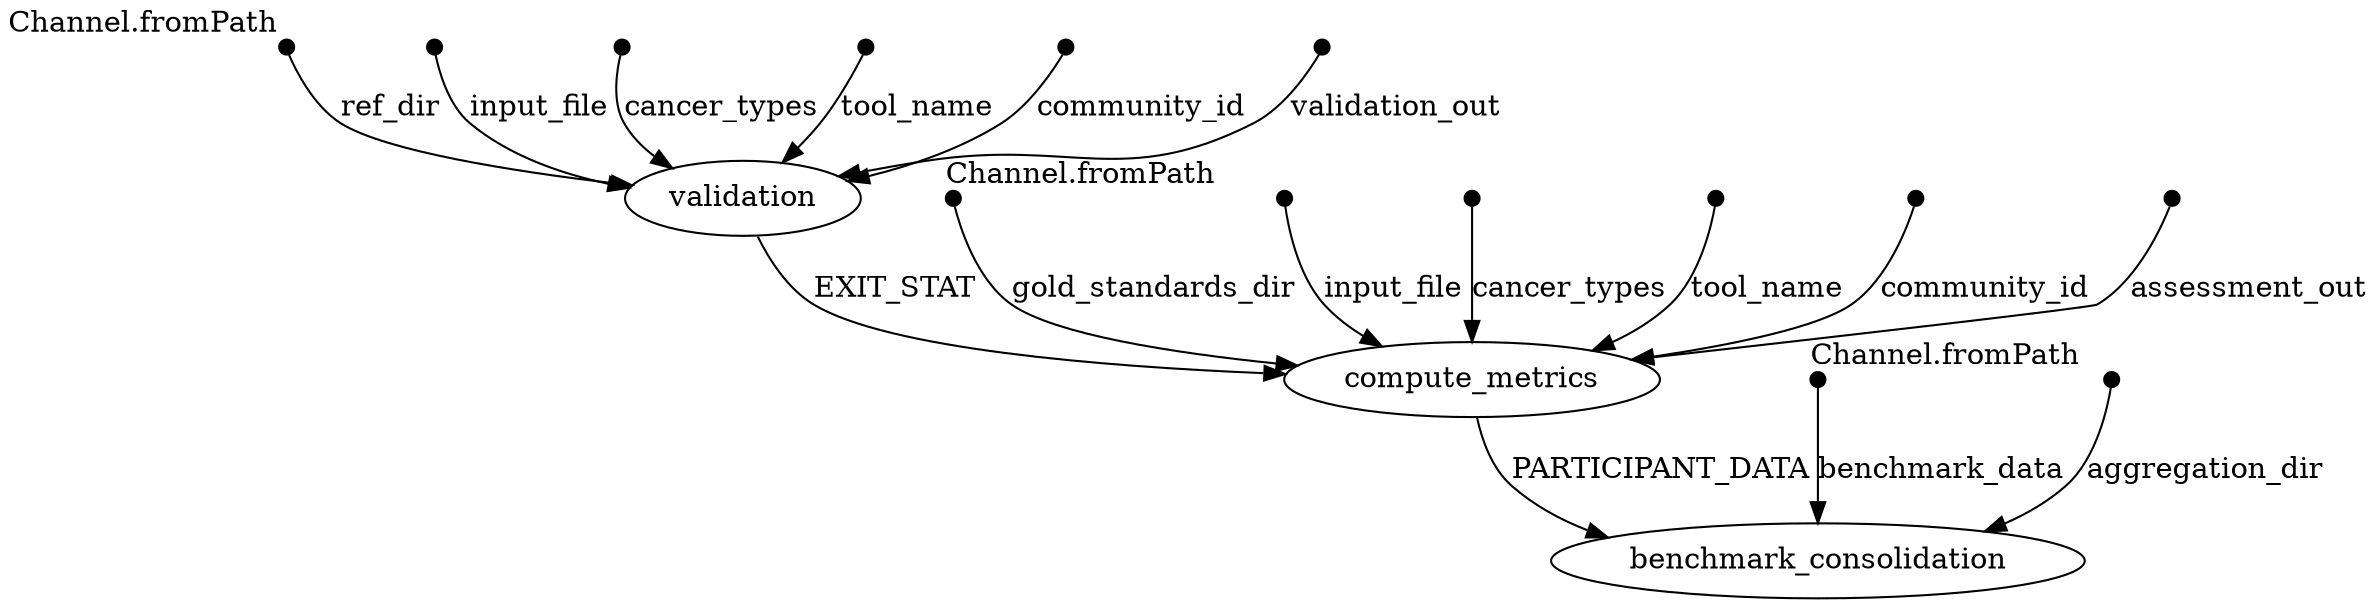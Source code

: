 digraph "DAG" {
p0 [shape=point,label="",fixedsize=true,width=0.1,xlabel="Channel.fromPath"];
p8 [label="validation"];
p0 -> p8 [label="ref_dir"];

p1 [shape=point,label="",fixedsize=true,width=0.1,xlabel="Channel.fromPath"];
p14 [label="compute_metrics"];
p1 -> p14 [label="gold_standards_dir"];

p2 [shape=point,label="",fixedsize=true,width=0.1,xlabel="Channel.fromPath"];
p16 [label="benchmark_consolidation"];
p2 -> p16 [label="benchmark_data"];

p3 [shape=point,label="",fixedsize=true,width=0.1];
p8 [label="validation"];
p3 -> p8 [label="input_file"];

p4 [shape=point,label="",fixedsize=true,width=0.1];
p8 [label="validation"];
p4 -> p8 [label="cancer_types"];

p5 [shape=point,label="",fixedsize=true,width=0.1];
p8 [label="validation"];
p5 -> p8 [label="tool_name"];

p6 [shape=point,label="",fixedsize=true,width=0.1];
p8 [label="validation"];
p6 -> p8 [label="community_id"];

p7 [shape=point,label="",fixedsize=true,width=0.1];
p8 [label="validation"];
p7 -> p8 [label="validation_out"];

p8 [label="validation"];
p14 [label="compute_metrics"];
p8 -> p14 [label="EXIT_STAT"];

p9 [shape=point,label="",fixedsize=true,width=0.1];
p14 [label="compute_metrics"];
p9 -> p14 [label="input_file"];

p10 [shape=point,label="",fixedsize=true,width=0.1];
p14 [label="compute_metrics"];
p10 -> p14 [label="cancer_types"];

p11 [shape=point,label="",fixedsize=true,width=0.1];
p14 [label="compute_metrics"];
p11 -> p14 [label="tool_name"];

p12 [shape=point,label="",fixedsize=true,width=0.1];
p14 [label="compute_metrics"];
p12 -> p14 [label="community_id"];

p13 [shape=point,label="",fixedsize=true,width=0.1];
p14 [label="compute_metrics"];
p13 -> p14 [label="assessment_out"];

p14 [label="compute_metrics"];
p16 [label="benchmark_consolidation"];
p14 -> p16 [label="PARTICIPANT_DATA"];

p15 [shape=point,label="",fixedsize=true,width=0.1];
p16 [label="benchmark_consolidation"];
p15 -> p16 [label="aggregation_dir"];

}
